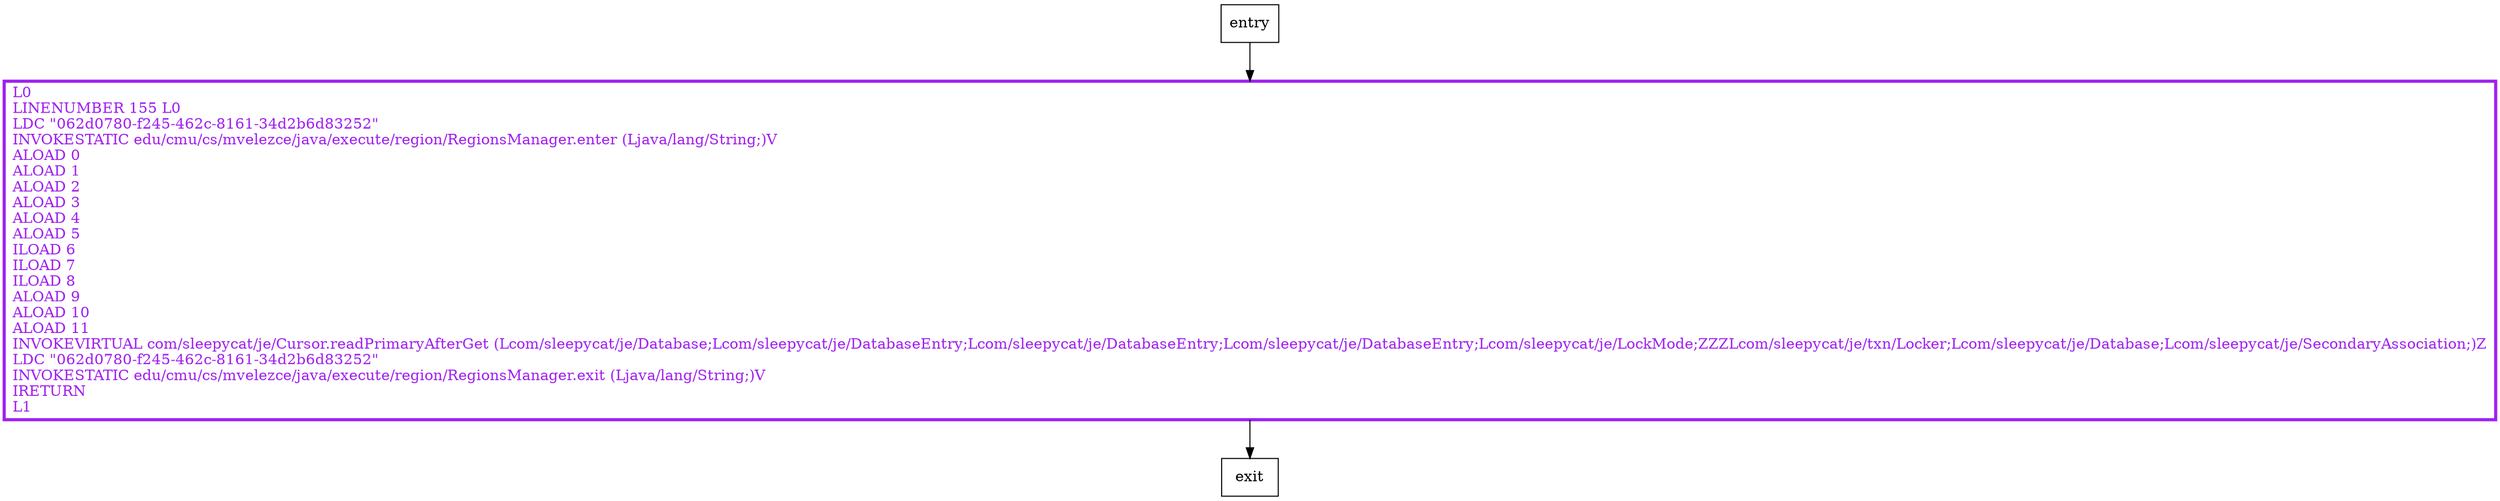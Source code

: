 digraph readPrimaryAfterGet {
node [shape=record];
23517845 [label="L0\lLINENUMBER 155 L0\lLDC \"062d0780-f245-462c-8161-34d2b6d83252\"\lINVOKESTATIC edu/cmu/cs/mvelezce/java/execute/region/RegionsManager.enter (Ljava/lang/String;)V\lALOAD 0\lALOAD 1\lALOAD 2\lALOAD 3\lALOAD 4\lALOAD 5\lILOAD 6\lILOAD 7\lILOAD 8\lALOAD 9\lALOAD 10\lALOAD 11\lINVOKEVIRTUAL com/sleepycat/je/Cursor.readPrimaryAfterGet (Lcom/sleepycat/je/Database;Lcom/sleepycat/je/DatabaseEntry;Lcom/sleepycat/je/DatabaseEntry;Lcom/sleepycat/je/DatabaseEntry;Lcom/sleepycat/je/LockMode;ZZZLcom/sleepycat/je/txn/Locker;Lcom/sleepycat/je/Database;Lcom/sleepycat/je/SecondaryAssociation;)Z\lLDC \"062d0780-f245-462c-8161-34d2b6d83252\"\lINVOKESTATIC edu/cmu/cs/mvelezce/java/execute/region/RegionsManager.exit (Ljava/lang/String;)V\lIRETURN\lL1\l"];
entry;
exit;
entry -> 23517845
23517845 -> exit
23517845[fontcolor="purple", penwidth=3, color="purple"];
}
